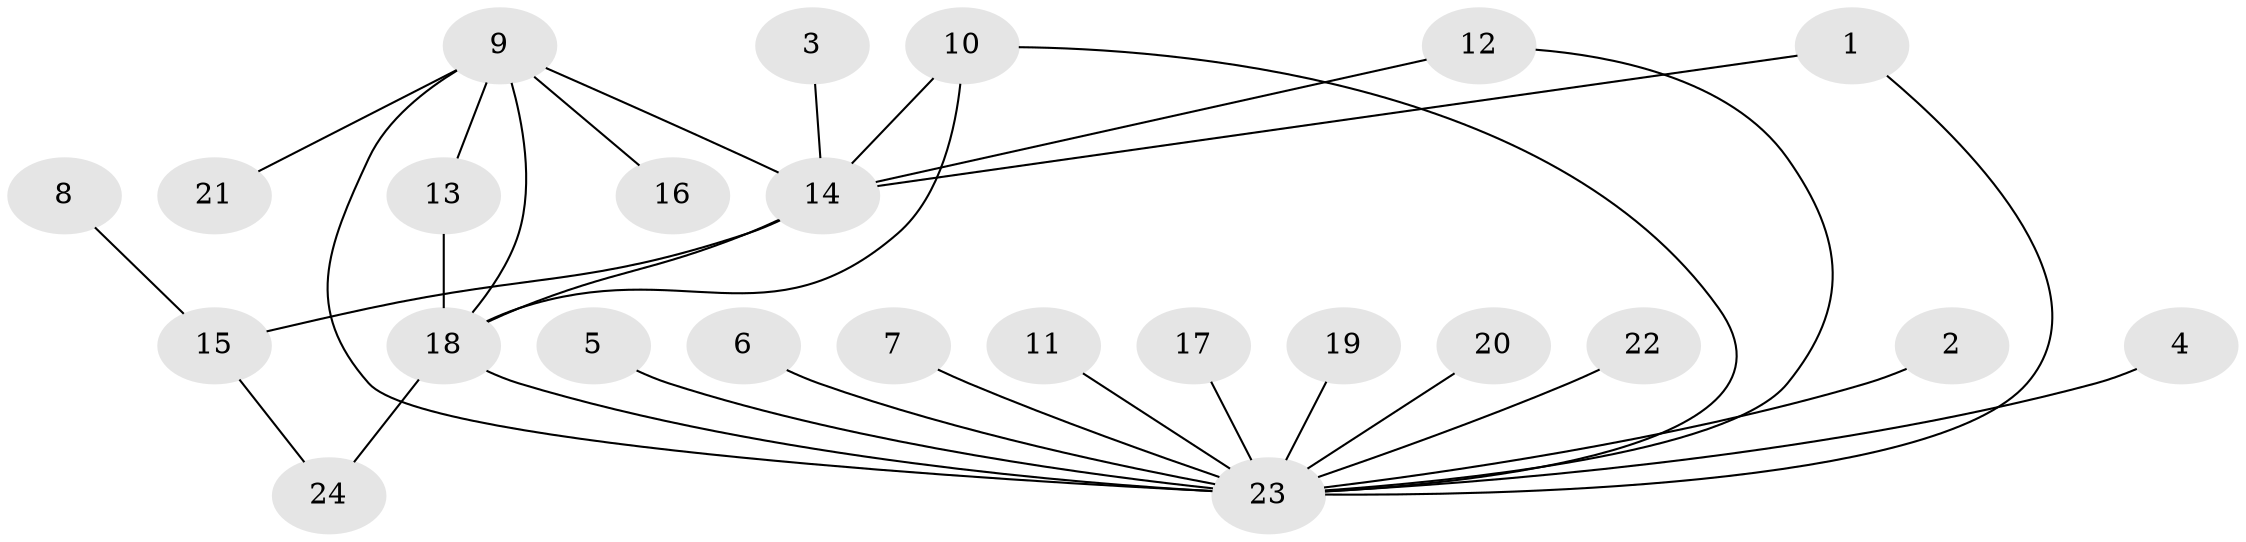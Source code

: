 // original degree distribution, {5: 0.10416666666666667, 6: 0.020833333333333332, 2: 0.16666666666666666, 9: 0.020833333333333332, 1: 0.5625, 16: 0.020833333333333332, 4: 0.041666666666666664, 3: 0.0625}
// Generated by graph-tools (version 1.1) at 2025/26/03/09/25 03:26:45]
// undirected, 24 vertices, 31 edges
graph export_dot {
graph [start="1"]
  node [color=gray90,style=filled];
  1;
  2;
  3;
  4;
  5;
  6;
  7;
  8;
  9;
  10;
  11;
  12;
  13;
  14;
  15;
  16;
  17;
  18;
  19;
  20;
  21;
  22;
  23;
  24;
  1 -- 14 [weight=1.0];
  1 -- 23 [weight=1.0];
  2 -- 23 [weight=1.0];
  3 -- 14 [weight=1.0];
  4 -- 23 [weight=1.0];
  5 -- 23 [weight=1.0];
  6 -- 23 [weight=1.0];
  7 -- 23 [weight=1.0];
  8 -- 15 [weight=1.0];
  9 -- 13 [weight=1.0];
  9 -- 14 [weight=2.0];
  9 -- 16 [weight=1.0];
  9 -- 18 [weight=1.0];
  9 -- 21 [weight=1.0];
  9 -- 23 [weight=2.0];
  10 -- 14 [weight=1.0];
  10 -- 18 [weight=1.0];
  10 -- 23 [weight=1.0];
  11 -- 23 [weight=1.0];
  12 -- 14 [weight=1.0];
  12 -- 23 [weight=1.0];
  13 -- 18 [weight=1.0];
  14 -- 15 [weight=1.0];
  14 -- 18 [weight=1.0];
  15 -- 24 [weight=1.0];
  17 -- 23 [weight=1.0];
  18 -- 23 [weight=1.0];
  18 -- 24 [weight=1.0];
  19 -- 23 [weight=1.0];
  20 -- 23 [weight=1.0];
  22 -- 23 [weight=1.0];
}
